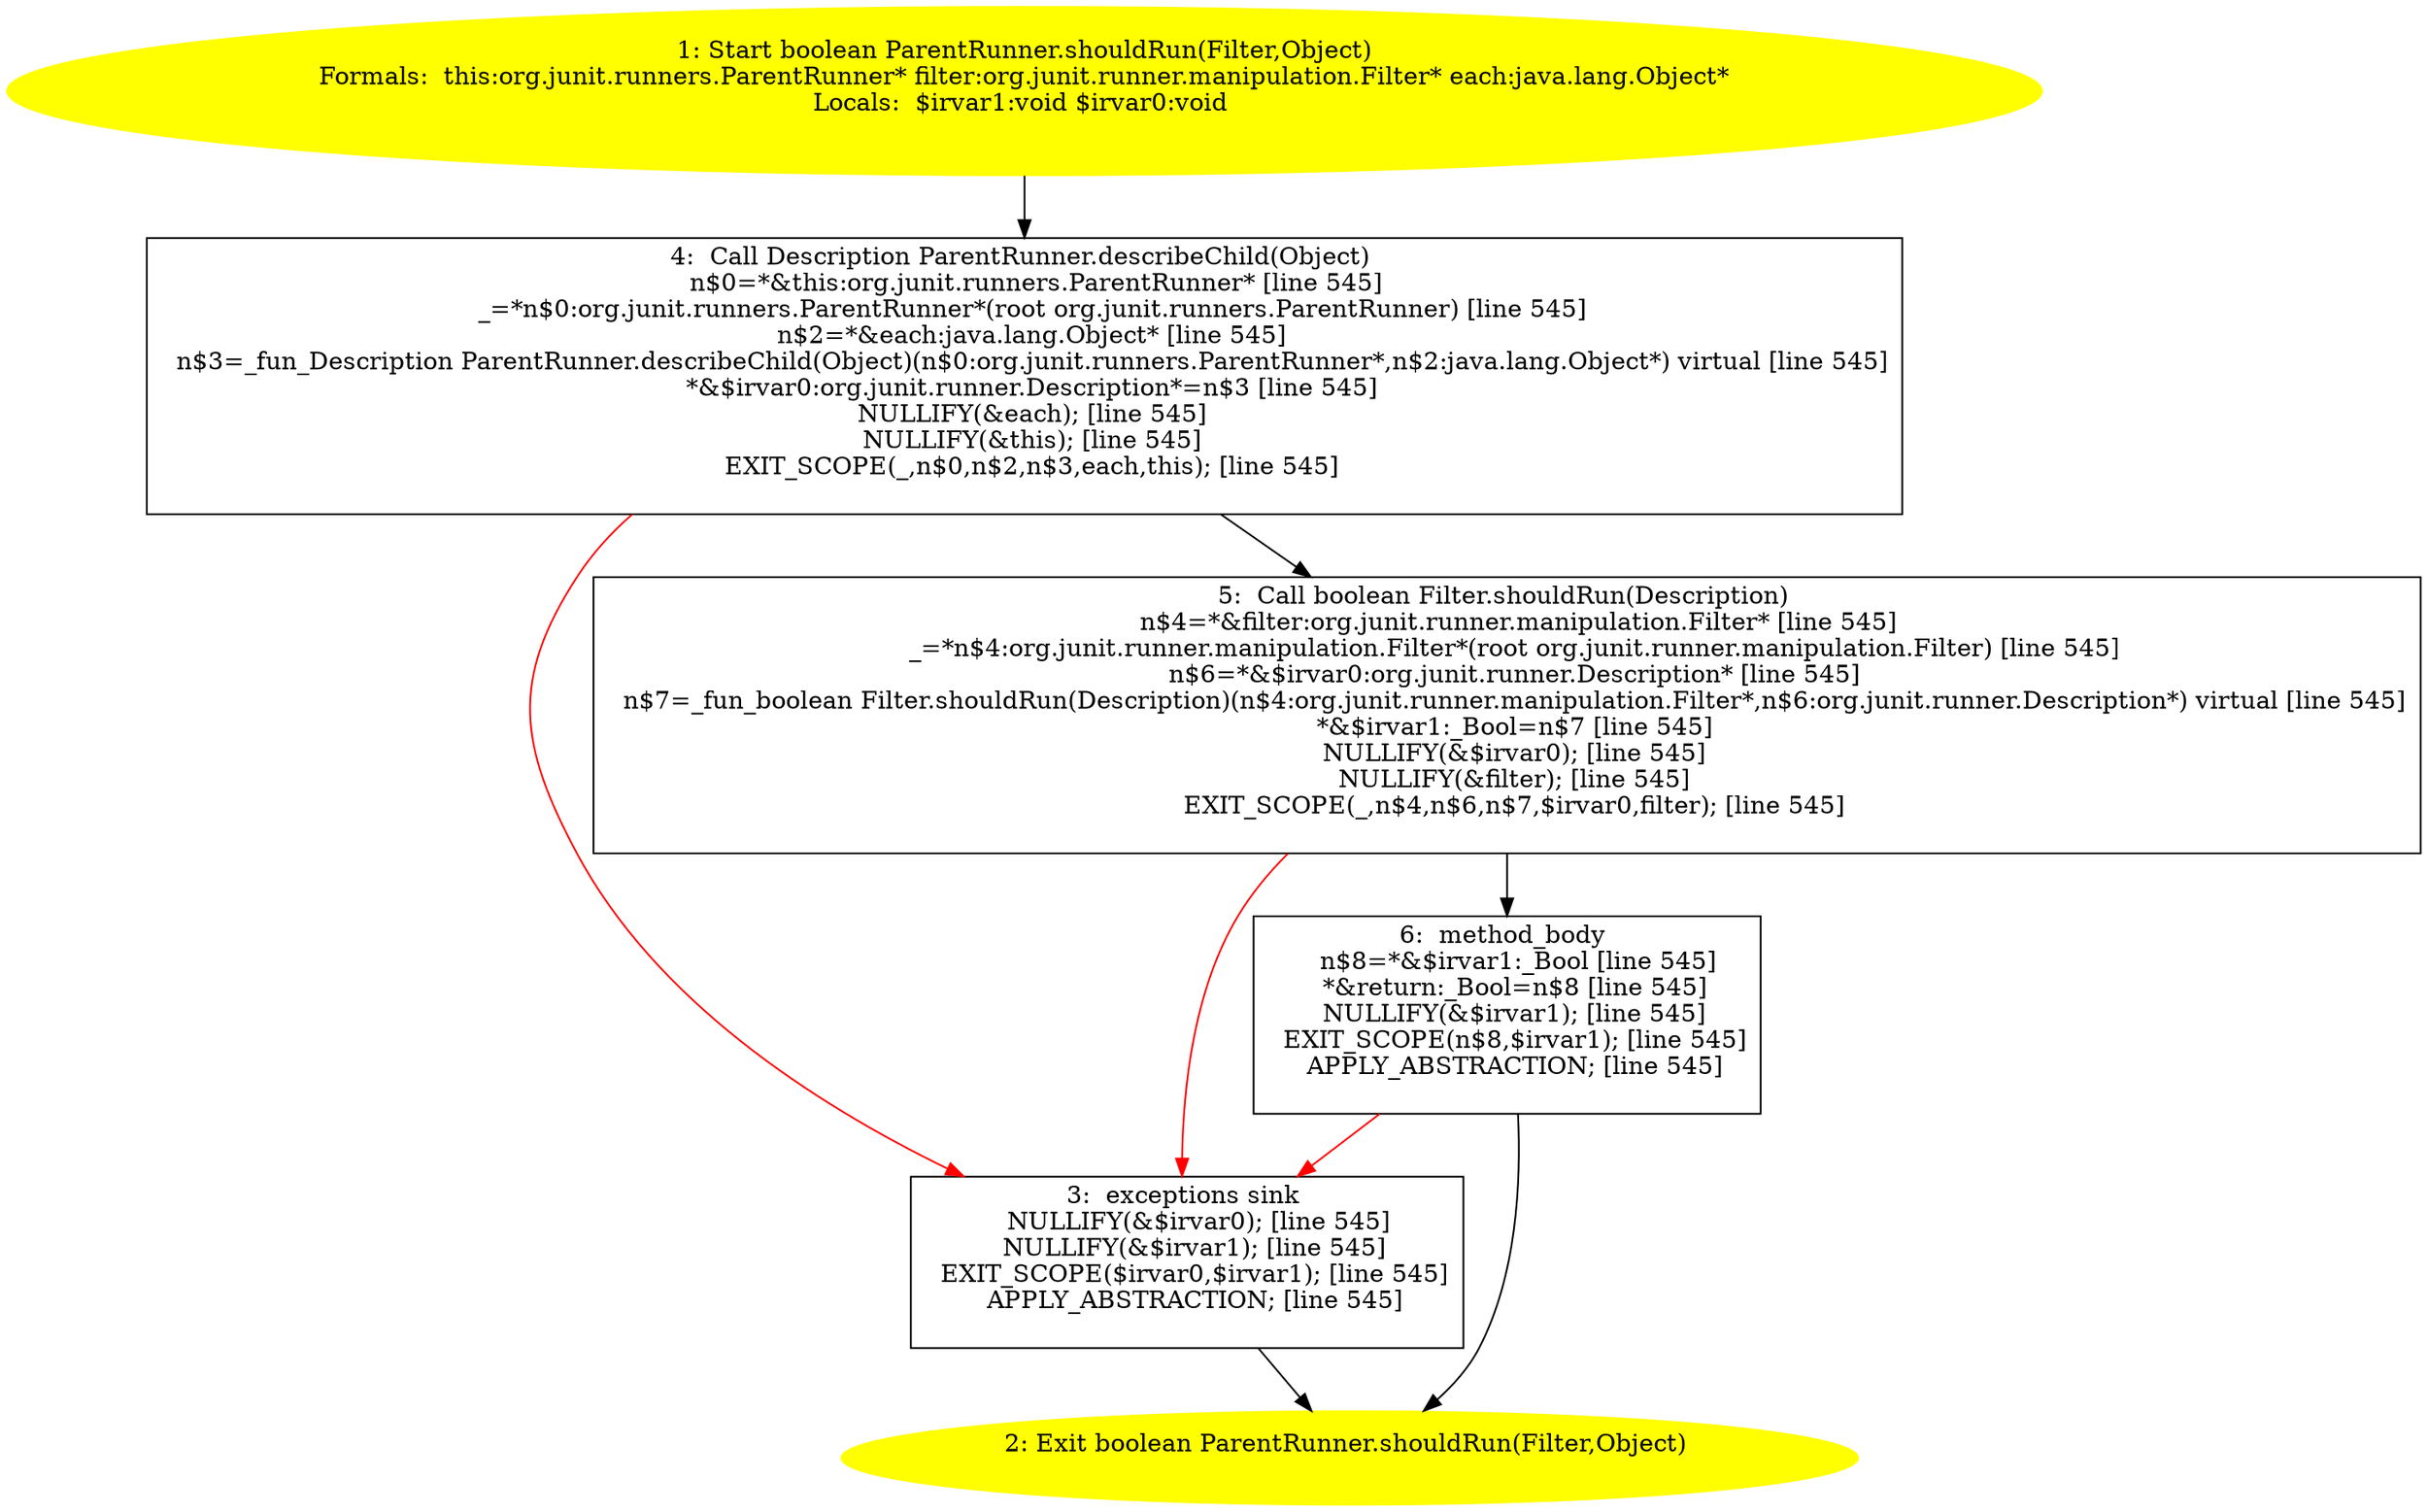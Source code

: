 /* @generated */
digraph cfg {
"org.junit.runners.ParentRunner.shouldRun(org.junit.runner.manipulation.Filter,java.lang.Object):bool.220743ebcc9ef998305ae2dcbcf9ca2b_1" [label="1: Start boolean ParentRunner.shouldRun(Filter,Object)\nFormals:  this:org.junit.runners.ParentRunner* filter:org.junit.runner.manipulation.Filter* each:java.lang.Object*\nLocals:  $irvar1:void $irvar0:void \n  " color=yellow style=filled]
	

	 "org.junit.runners.ParentRunner.shouldRun(org.junit.runner.manipulation.Filter,java.lang.Object):bool.220743ebcc9ef998305ae2dcbcf9ca2b_1" -> "org.junit.runners.ParentRunner.shouldRun(org.junit.runner.manipulation.Filter,java.lang.Object):bool.220743ebcc9ef998305ae2dcbcf9ca2b_4" ;
"org.junit.runners.ParentRunner.shouldRun(org.junit.runner.manipulation.Filter,java.lang.Object):bool.220743ebcc9ef998305ae2dcbcf9ca2b_2" [label="2: Exit boolean ParentRunner.shouldRun(Filter,Object) \n  " color=yellow style=filled]
	

"org.junit.runners.ParentRunner.shouldRun(org.junit.runner.manipulation.Filter,java.lang.Object):bool.220743ebcc9ef998305ae2dcbcf9ca2b_3" [label="3:  exceptions sink \n   NULLIFY(&$irvar0); [line 545]\n  NULLIFY(&$irvar1); [line 545]\n  EXIT_SCOPE($irvar0,$irvar1); [line 545]\n  APPLY_ABSTRACTION; [line 545]\n " shape="box"]
	

	 "org.junit.runners.ParentRunner.shouldRun(org.junit.runner.manipulation.Filter,java.lang.Object):bool.220743ebcc9ef998305ae2dcbcf9ca2b_3" -> "org.junit.runners.ParentRunner.shouldRun(org.junit.runner.manipulation.Filter,java.lang.Object):bool.220743ebcc9ef998305ae2dcbcf9ca2b_2" ;
"org.junit.runners.ParentRunner.shouldRun(org.junit.runner.manipulation.Filter,java.lang.Object):bool.220743ebcc9ef998305ae2dcbcf9ca2b_4" [label="4:  Call Description ParentRunner.describeChild(Object) \n   n$0=*&this:org.junit.runners.ParentRunner* [line 545]\n  _=*n$0:org.junit.runners.ParentRunner*(root org.junit.runners.ParentRunner) [line 545]\n  n$2=*&each:java.lang.Object* [line 545]\n  n$3=_fun_Description ParentRunner.describeChild(Object)(n$0:org.junit.runners.ParentRunner*,n$2:java.lang.Object*) virtual [line 545]\n  *&$irvar0:org.junit.runner.Description*=n$3 [line 545]\n  NULLIFY(&each); [line 545]\n  NULLIFY(&this); [line 545]\n  EXIT_SCOPE(_,n$0,n$2,n$3,each,this); [line 545]\n " shape="box"]
	

	 "org.junit.runners.ParentRunner.shouldRun(org.junit.runner.manipulation.Filter,java.lang.Object):bool.220743ebcc9ef998305ae2dcbcf9ca2b_4" -> "org.junit.runners.ParentRunner.shouldRun(org.junit.runner.manipulation.Filter,java.lang.Object):bool.220743ebcc9ef998305ae2dcbcf9ca2b_5" ;
	 "org.junit.runners.ParentRunner.shouldRun(org.junit.runner.manipulation.Filter,java.lang.Object):bool.220743ebcc9ef998305ae2dcbcf9ca2b_4" -> "org.junit.runners.ParentRunner.shouldRun(org.junit.runner.manipulation.Filter,java.lang.Object):bool.220743ebcc9ef998305ae2dcbcf9ca2b_3" [color="red" ];
"org.junit.runners.ParentRunner.shouldRun(org.junit.runner.manipulation.Filter,java.lang.Object):bool.220743ebcc9ef998305ae2dcbcf9ca2b_5" [label="5:  Call boolean Filter.shouldRun(Description) \n   n$4=*&filter:org.junit.runner.manipulation.Filter* [line 545]\n  _=*n$4:org.junit.runner.manipulation.Filter*(root org.junit.runner.manipulation.Filter) [line 545]\n  n$6=*&$irvar0:org.junit.runner.Description* [line 545]\n  n$7=_fun_boolean Filter.shouldRun(Description)(n$4:org.junit.runner.manipulation.Filter*,n$6:org.junit.runner.Description*) virtual [line 545]\n  *&$irvar1:_Bool=n$7 [line 545]\n  NULLIFY(&$irvar0); [line 545]\n  NULLIFY(&filter); [line 545]\n  EXIT_SCOPE(_,n$4,n$6,n$7,$irvar0,filter); [line 545]\n " shape="box"]
	

	 "org.junit.runners.ParentRunner.shouldRun(org.junit.runner.manipulation.Filter,java.lang.Object):bool.220743ebcc9ef998305ae2dcbcf9ca2b_5" -> "org.junit.runners.ParentRunner.shouldRun(org.junit.runner.manipulation.Filter,java.lang.Object):bool.220743ebcc9ef998305ae2dcbcf9ca2b_6" ;
	 "org.junit.runners.ParentRunner.shouldRun(org.junit.runner.manipulation.Filter,java.lang.Object):bool.220743ebcc9ef998305ae2dcbcf9ca2b_5" -> "org.junit.runners.ParentRunner.shouldRun(org.junit.runner.manipulation.Filter,java.lang.Object):bool.220743ebcc9ef998305ae2dcbcf9ca2b_3" [color="red" ];
"org.junit.runners.ParentRunner.shouldRun(org.junit.runner.manipulation.Filter,java.lang.Object):bool.220743ebcc9ef998305ae2dcbcf9ca2b_6" [label="6:  method_body \n   n$8=*&$irvar1:_Bool [line 545]\n  *&return:_Bool=n$8 [line 545]\n  NULLIFY(&$irvar1); [line 545]\n  EXIT_SCOPE(n$8,$irvar1); [line 545]\n  APPLY_ABSTRACTION; [line 545]\n " shape="box"]
	

	 "org.junit.runners.ParentRunner.shouldRun(org.junit.runner.manipulation.Filter,java.lang.Object):bool.220743ebcc9ef998305ae2dcbcf9ca2b_6" -> "org.junit.runners.ParentRunner.shouldRun(org.junit.runner.manipulation.Filter,java.lang.Object):bool.220743ebcc9ef998305ae2dcbcf9ca2b_2" ;
	 "org.junit.runners.ParentRunner.shouldRun(org.junit.runner.manipulation.Filter,java.lang.Object):bool.220743ebcc9ef998305ae2dcbcf9ca2b_6" -> "org.junit.runners.ParentRunner.shouldRun(org.junit.runner.manipulation.Filter,java.lang.Object):bool.220743ebcc9ef998305ae2dcbcf9ca2b_3" [color="red" ];
}
